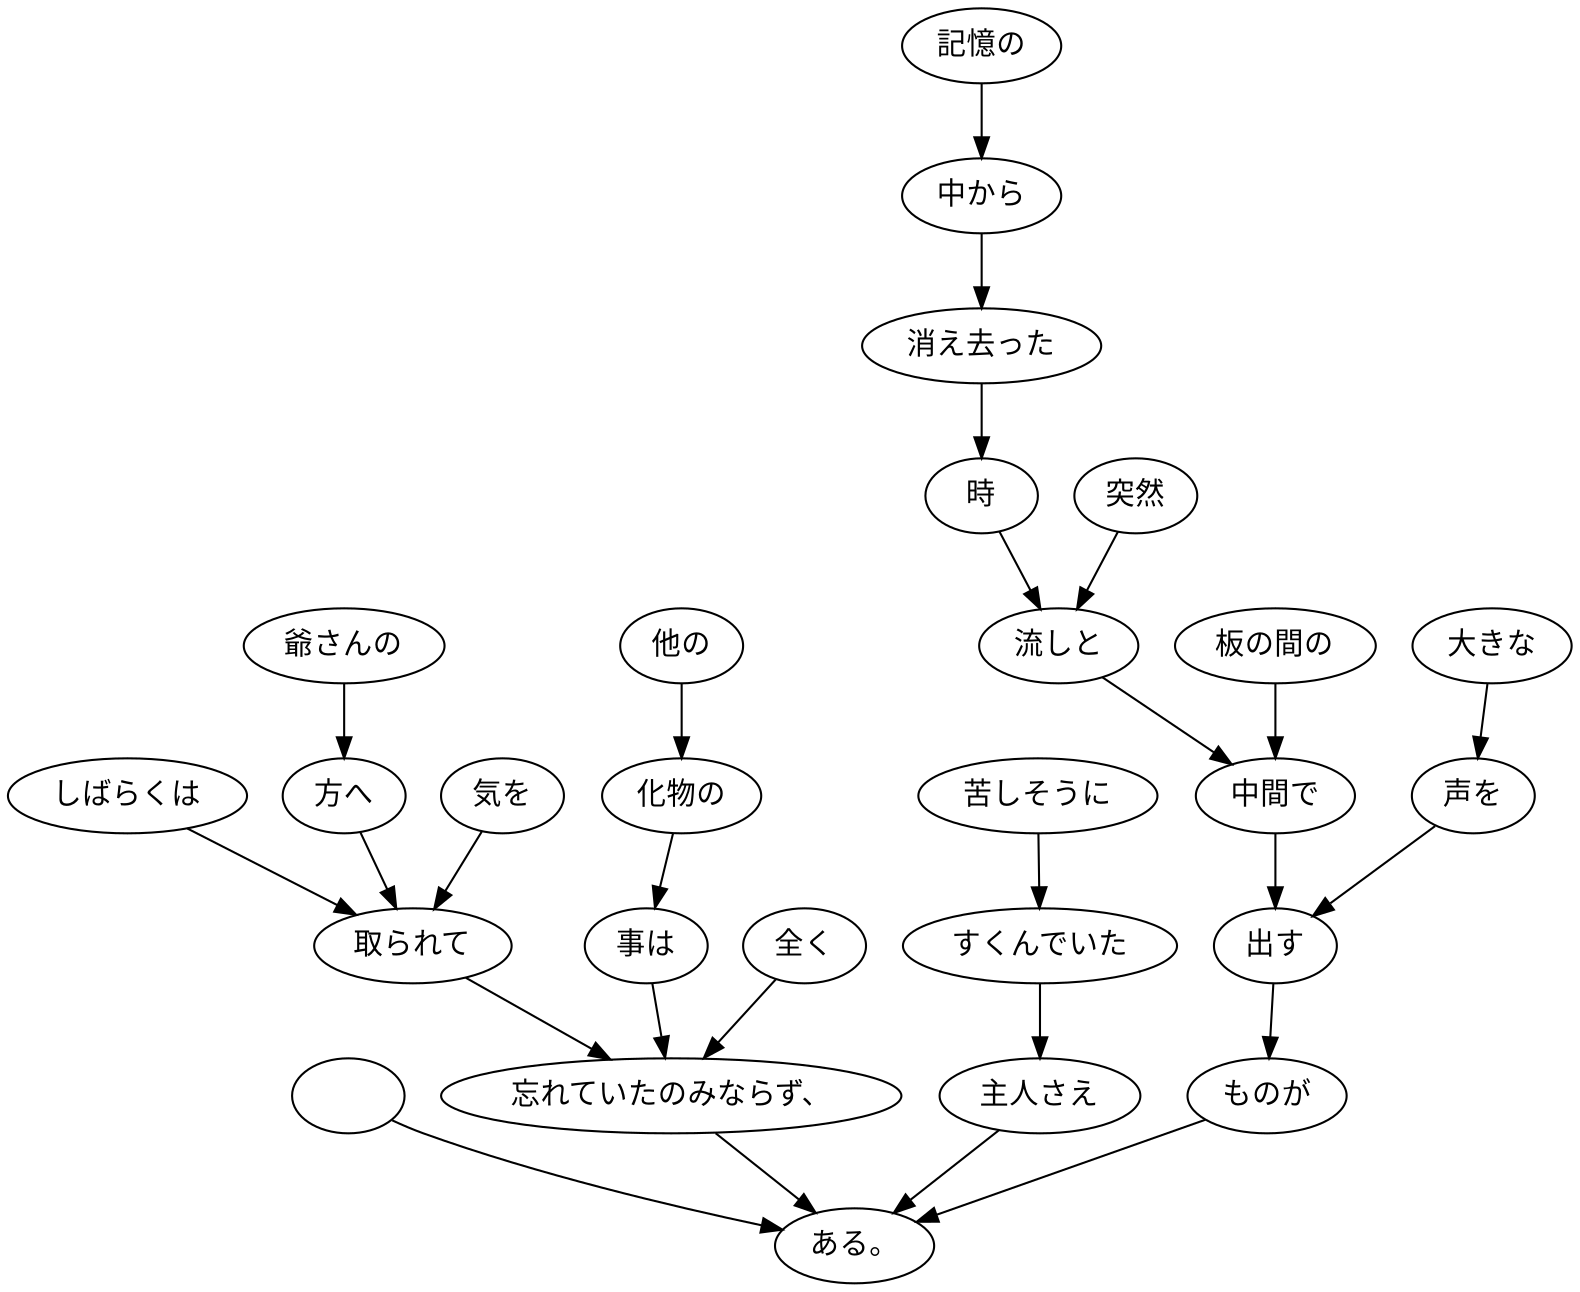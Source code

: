 digraph graph4470 {
	node0 [label="　"];
	node1 [label="しばらくは"];
	node2 [label="爺さんの"];
	node3 [label="方へ"];
	node4 [label="気を"];
	node5 [label="取られて"];
	node6 [label="他の"];
	node7 [label="化物の"];
	node8 [label="事は"];
	node9 [label="全く"];
	node10 [label="忘れていたのみならず、"];
	node11 [label="苦しそうに"];
	node12 [label="すくんでいた"];
	node13 [label="主人さえ"];
	node14 [label="記憶の"];
	node15 [label="中から"];
	node16 [label="消え去った"];
	node17 [label="時"];
	node18 [label="突然"];
	node19 [label="流しと"];
	node20 [label="板の間の"];
	node21 [label="中間で"];
	node22 [label="大きな"];
	node23 [label="声を"];
	node24 [label="出す"];
	node25 [label="ものが"];
	node26 [label="ある。"];
	node0 -> node26;
	node1 -> node5;
	node2 -> node3;
	node3 -> node5;
	node4 -> node5;
	node5 -> node10;
	node6 -> node7;
	node7 -> node8;
	node8 -> node10;
	node9 -> node10;
	node10 -> node26;
	node11 -> node12;
	node12 -> node13;
	node13 -> node26;
	node14 -> node15;
	node15 -> node16;
	node16 -> node17;
	node17 -> node19;
	node18 -> node19;
	node19 -> node21;
	node20 -> node21;
	node21 -> node24;
	node22 -> node23;
	node23 -> node24;
	node24 -> node25;
	node25 -> node26;
}
